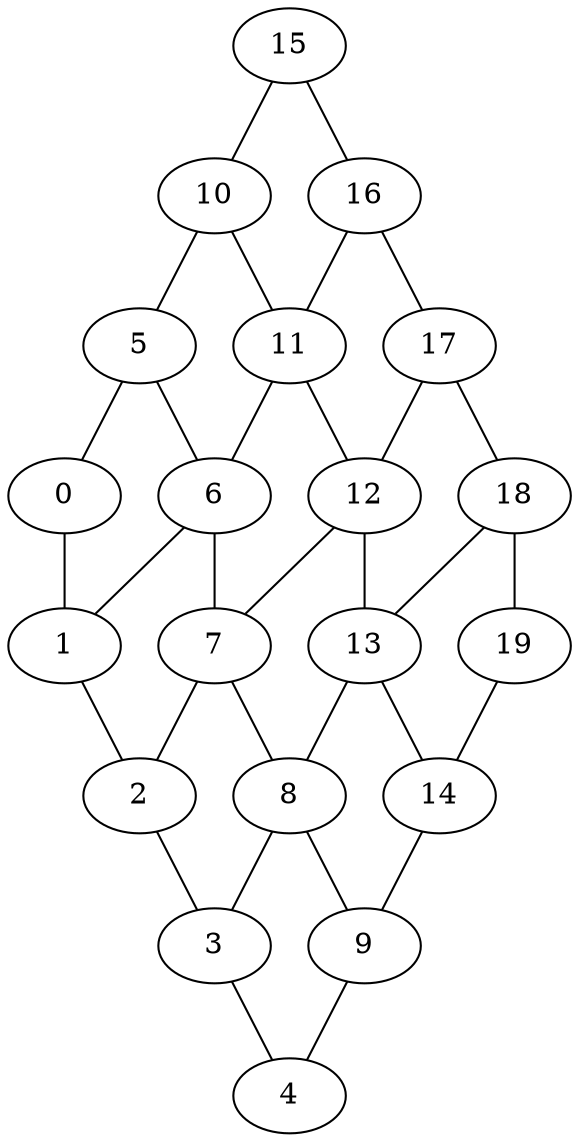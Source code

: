 graph {
	0
	1
	2
	3
	4
	5
	6
	7
	8
	9
	10
	11
	12
	13
	14
	15
	16
	17
	18
	19
	0 -- 1
	1 -- 2
	2 -- 3
	3 -- 4
	5 -- 6
	5 -- 0
	6 -- 7
	6 -- 1
	7 -- 8
	7 -- 2
	8 -- 9
	8 -- 3
	9 -- 4
	10 -- 11
	10 -- 5
	11 -- 12
	11 -- 6
	12 -- 13
	12 -- 7
	13 -- 14
	13 -- 8
	14 -- 9
	15 -- 16
	15 -- 10
	16 -- 17
	16 -- 11
	17 -- 18
	17 -- 12
	18 -- 19
	18 -- 13
	19 -- 14
}